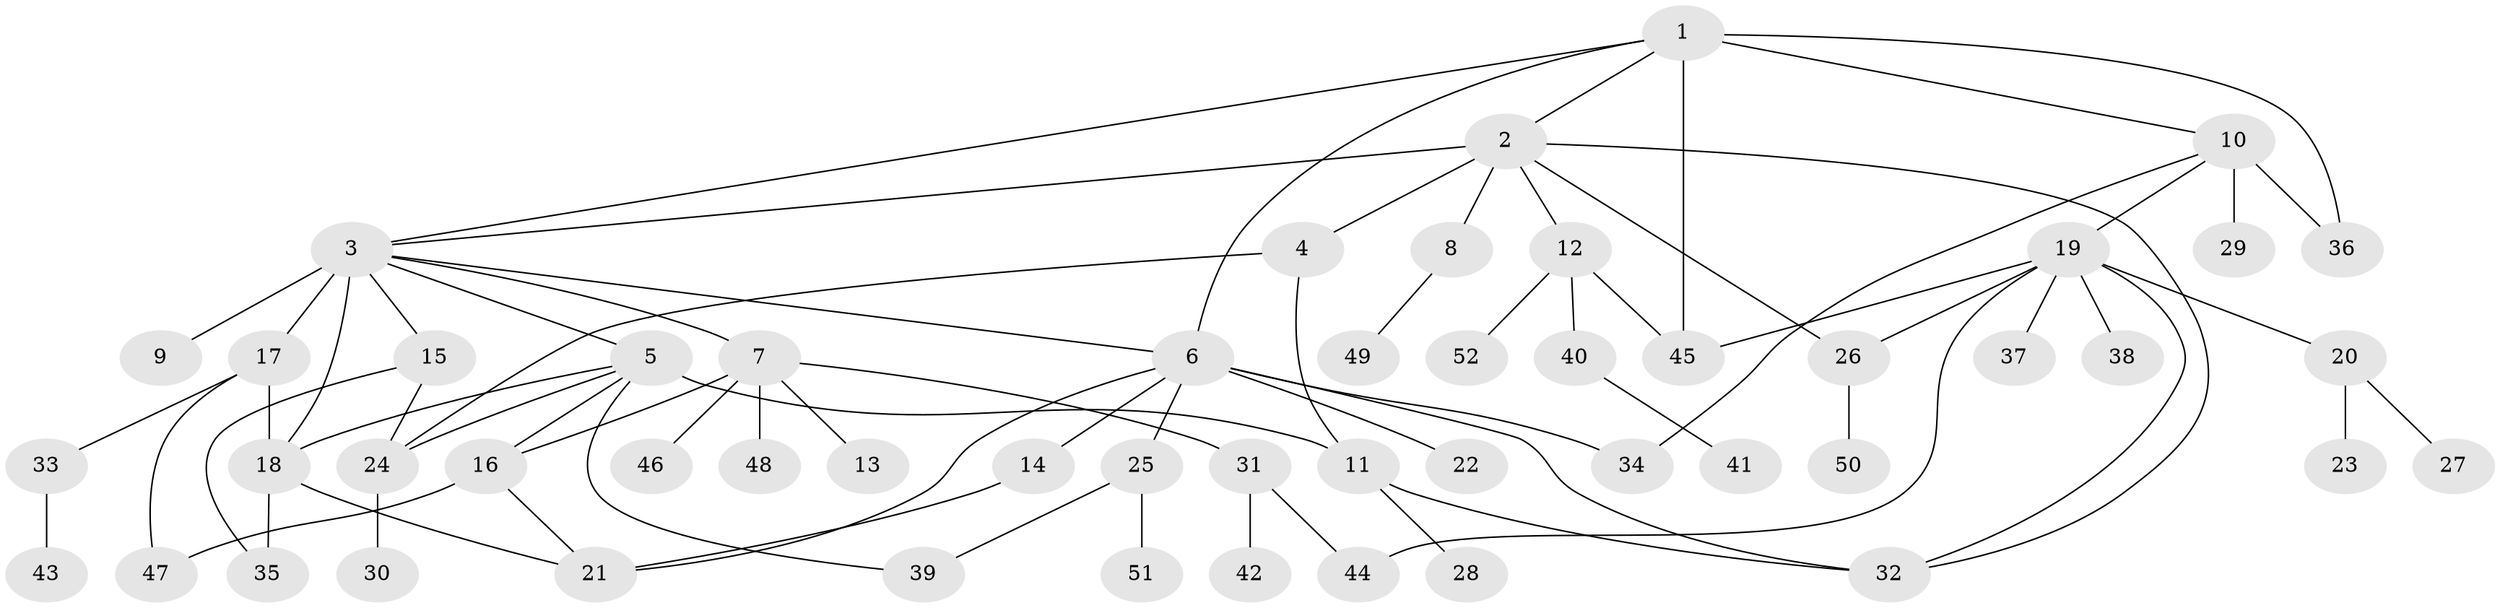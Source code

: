 // original degree distribution, {8: 0.019230769230769232, 9: 0.009615384615384616, 14: 0.009615384615384616, 4: 0.0673076923076923, 12: 0.009615384615384616, 11: 0.009615384615384616, 7: 0.009615384615384616, 3: 0.10576923076923077, 1: 0.5769230769230769, 5: 0.057692307692307696, 6: 0.009615384615384616, 10: 0.009615384615384616, 2: 0.10576923076923077}
// Generated by graph-tools (version 1.1) at 2025/35/03/09/25 02:35:30]
// undirected, 52 vertices, 74 edges
graph export_dot {
graph [start="1"]
  node [color=gray90,style=filled];
  1;
  2;
  3;
  4;
  5;
  6;
  7;
  8;
  9;
  10;
  11;
  12;
  13;
  14;
  15;
  16;
  17;
  18;
  19;
  20;
  21;
  22;
  23;
  24;
  25;
  26;
  27;
  28;
  29;
  30;
  31;
  32;
  33;
  34;
  35;
  36;
  37;
  38;
  39;
  40;
  41;
  42;
  43;
  44;
  45;
  46;
  47;
  48;
  49;
  50;
  51;
  52;
  1 -- 2 [weight=1.0];
  1 -- 3 [weight=1.0];
  1 -- 6 [weight=1.0];
  1 -- 10 [weight=1.0];
  1 -- 36 [weight=1.0];
  1 -- 45 [weight=2.0];
  2 -- 3 [weight=1.0];
  2 -- 4 [weight=2.0];
  2 -- 8 [weight=1.0];
  2 -- 12 [weight=1.0];
  2 -- 26 [weight=1.0];
  2 -- 32 [weight=1.0];
  3 -- 5 [weight=1.0];
  3 -- 6 [weight=1.0];
  3 -- 7 [weight=1.0];
  3 -- 9 [weight=5.0];
  3 -- 15 [weight=1.0];
  3 -- 17 [weight=1.0];
  3 -- 18 [weight=1.0];
  4 -- 11 [weight=1.0];
  4 -- 24 [weight=1.0];
  5 -- 11 [weight=6.0];
  5 -- 16 [weight=1.0];
  5 -- 18 [weight=1.0];
  5 -- 24 [weight=1.0];
  5 -- 39 [weight=1.0];
  6 -- 14 [weight=1.0];
  6 -- 21 [weight=1.0];
  6 -- 22 [weight=2.0];
  6 -- 25 [weight=1.0];
  6 -- 32 [weight=1.0];
  6 -- 34 [weight=1.0];
  7 -- 13 [weight=1.0];
  7 -- 16 [weight=1.0];
  7 -- 31 [weight=1.0];
  7 -- 46 [weight=1.0];
  7 -- 48 [weight=1.0];
  8 -- 49 [weight=1.0];
  10 -- 19 [weight=1.0];
  10 -- 29 [weight=3.0];
  10 -- 34 [weight=1.0];
  10 -- 36 [weight=1.0];
  11 -- 28 [weight=1.0];
  11 -- 32 [weight=1.0];
  12 -- 40 [weight=1.0];
  12 -- 45 [weight=1.0];
  12 -- 52 [weight=1.0];
  14 -- 21 [weight=1.0];
  15 -- 24 [weight=1.0];
  15 -- 35 [weight=1.0];
  16 -- 21 [weight=1.0];
  16 -- 47 [weight=1.0];
  17 -- 18 [weight=1.0];
  17 -- 33 [weight=1.0];
  17 -- 47 [weight=1.0];
  18 -- 21 [weight=1.0];
  18 -- 35 [weight=1.0];
  19 -- 20 [weight=1.0];
  19 -- 26 [weight=1.0];
  19 -- 32 [weight=1.0];
  19 -- 37 [weight=1.0];
  19 -- 38 [weight=2.0];
  19 -- 44 [weight=1.0];
  19 -- 45 [weight=1.0];
  20 -- 23 [weight=1.0];
  20 -- 27 [weight=1.0];
  24 -- 30 [weight=1.0];
  25 -- 39 [weight=1.0];
  25 -- 51 [weight=1.0];
  26 -- 50 [weight=1.0];
  31 -- 42 [weight=1.0];
  31 -- 44 [weight=1.0];
  33 -- 43 [weight=1.0];
  40 -- 41 [weight=3.0];
}
